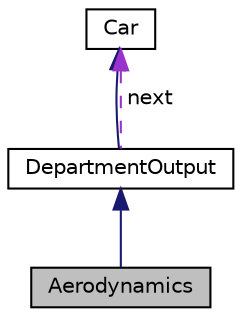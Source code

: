 digraph "Aerodynamics"
{
  edge [fontname="Helvetica",fontsize="10",labelfontname="Helvetica",labelfontsize="10"];
  node [fontname="Helvetica",fontsize="10",shape=record];
  Node3 [label="Aerodynamics",height=0.2,width=0.4,color="black", fillcolor="grey75", style="filled", fontcolor="black"];
  Node4 -> Node3 [dir="back",color="midnightblue",fontsize="10",style="solid",fontname="Helvetica"];
  Node4 [label="DepartmentOutput",height=0.2,width=0.4,color="black", fillcolor="white", style="filled",URL="$classDepartmentOutput.html"];
  Node5 -> Node4 [dir="back",color="midnightblue",fontsize="10",style="solid",fontname="Helvetica"];
  Node5 [label="Car",height=0.2,width=0.4,color="black", fillcolor="white", style="filled",URL="$classCar.html"];
  Node5 -> Node4 [dir="back",color="darkorchid3",fontsize="10",style="dashed",label=" next" ,fontname="Helvetica"];
}
